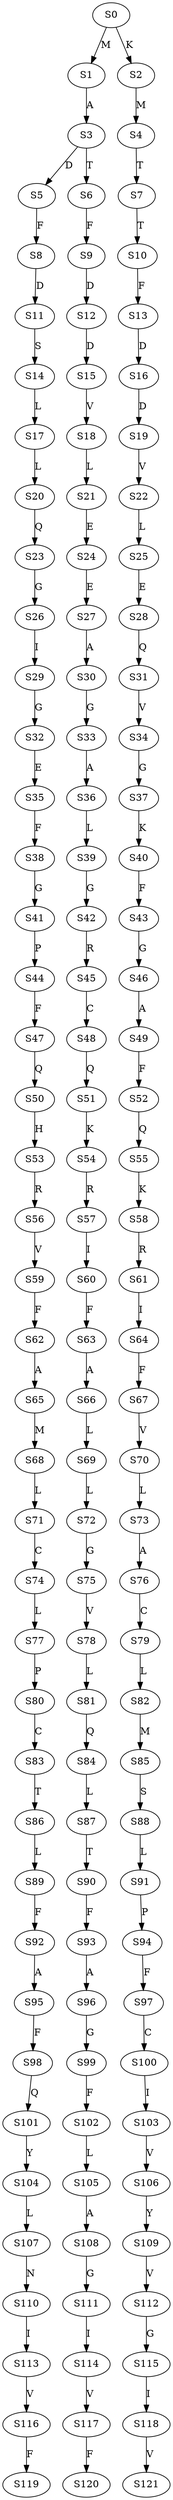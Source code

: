 strict digraph  {
	S0 -> S1 [ label = M ];
	S0 -> S2 [ label = K ];
	S1 -> S3 [ label = A ];
	S2 -> S4 [ label = M ];
	S3 -> S5 [ label = D ];
	S3 -> S6 [ label = T ];
	S4 -> S7 [ label = T ];
	S5 -> S8 [ label = F ];
	S6 -> S9 [ label = F ];
	S7 -> S10 [ label = T ];
	S8 -> S11 [ label = D ];
	S9 -> S12 [ label = D ];
	S10 -> S13 [ label = F ];
	S11 -> S14 [ label = S ];
	S12 -> S15 [ label = D ];
	S13 -> S16 [ label = D ];
	S14 -> S17 [ label = L ];
	S15 -> S18 [ label = V ];
	S16 -> S19 [ label = D ];
	S17 -> S20 [ label = L ];
	S18 -> S21 [ label = L ];
	S19 -> S22 [ label = V ];
	S20 -> S23 [ label = Q ];
	S21 -> S24 [ label = E ];
	S22 -> S25 [ label = L ];
	S23 -> S26 [ label = G ];
	S24 -> S27 [ label = E ];
	S25 -> S28 [ label = E ];
	S26 -> S29 [ label = I ];
	S27 -> S30 [ label = A ];
	S28 -> S31 [ label = Q ];
	S29 -> S32 [ label = G ];
	S30 -> S33 [ label = G ];
	S31 -> S34 [ label = V ];
	S32 -> S35 [ label = E ];
	S33 -> S36 [ label = A ];
	S34 -> S37 [ label = G ];
	S35 -> S38 [ label = F ];
	S36 -> S39 [ label = L ];
	S37 -> S40 [ label = K ];
	S38 -> S41 [ label = G ];
	S39 -> S42 [ label = G ];
	S40 -> S43 [ label = F ];
	S41 -> S44 [ label = P ];
	S42 -> S45 [ label = R ];
	S43 -> S46 [ label = G ];
	S44 -> S47 [ label = F ];
	S45 -> S48 [ label = C ];
	S46 -> S49 [ label = A ];
	S47 -> S50 [ label = Q ];
	S48 -> S51 [ label = Q ];
	S49 -> S52 [ label = F ];
	S50 -> S53 [ label = H ];
	S51 -> S54 [ label = K ];
	S52 -> S55 [ label = Q ];
	S53 -> S56 [ label = R ];
	S54 -> S57 [ label = R ];
	S55 -> S58 [ label = K ];
	S56 -> S59 [ label = V ];
	S57 -> S60 [ label = I ];
	S58 -> S61 [ label = R ];
	S59 -> S62 [ label = F ];
	S60 -> S63 [ label = F ];
	S61 -> S64 [ label = I ];
	S62 -> S65 [ label = A ];
	S63 -> S66 [ label = A ];
	S64 -> S67 [ label = F ];
	S65 -> S68 [ label = M ];
	S66 -> S69 [ label = L ];
	S67 -> S70 [ label = V ];
	S68 -> S71 [ label = L ];
	S69 -> S72 [ label = L ];
	S70 -> S73 [ label = L ];
	S71 -> S74 [ label = C ];
	S72 -> S75 [ label = G ];
	S73 -> S76 [ label = A ];
	S74 -> S77 [ label = L ];
	S75 -> S78 [ label = V ];
	S76 -> S79 [ label = C ];
	S77 -> S80 [ label = P ];
	S78 -> S81 [ label = L ];
	S79 -> S82 [ label = L ];
	S80 -> S83 [ label = C ];
	S81 -> S84 [ label = Q ];
	S82 -> S85 [ label = M ];
	S83 -> S86 [ label = T ];
	S84 -> S87 [ label = L ];
	S85 -> S88 [ label = S ];
	S86 -> S89 [ label = L ];
	S87 -> S90 [ label = T ];
	S88 -> S91 [ label = L ];
	S89 -> S92 [ label = F ];
	S90 -> S93 [ label = F ];
	S91 -> S94 [ label = P ];
	S92 -> S95 [ label = A ];
	S93 -> S96 [ label = A ];
	S94 -> S97 [ label = F ];
	S95 -> S98 [ label = F ];
	S96 -> S99 [ label = G ];
	S97 -> S100 [ label = C ];
	S98 -> S101 [ label = Q ];
	S99 -> S102 [ label = F ];
	S100 -> S103 [ label = I ];
	S101 -> S104 [ label = Y ];
	S102 -> S105 [ label = L ];
	S103 -> S106 [ label = V ];
	S104 -> S107 [ label = L ];
	S105 -> S108 [ label = A ];
	S106 -> S109 [ label = Y ];
	S107 -> S110 [ label = N ];
	S108 -> S111 [ label = G ];
	S109 -> S112 [ label = V ];
	S110 -> S113 [ label = I ];
	S111 -> S114 [ label = I ];
	S112 -> S115 [ label = G ];
	S113 -> S116 [ label = V ];
	S114 -> S117 [ label = V ];
	S115 -> S118 [ label = I ];
	S116 -> S119 [ label = F ];
	S117 -> S120 [ label = F ];
	S118 -> S121 [ label = V ];
}
